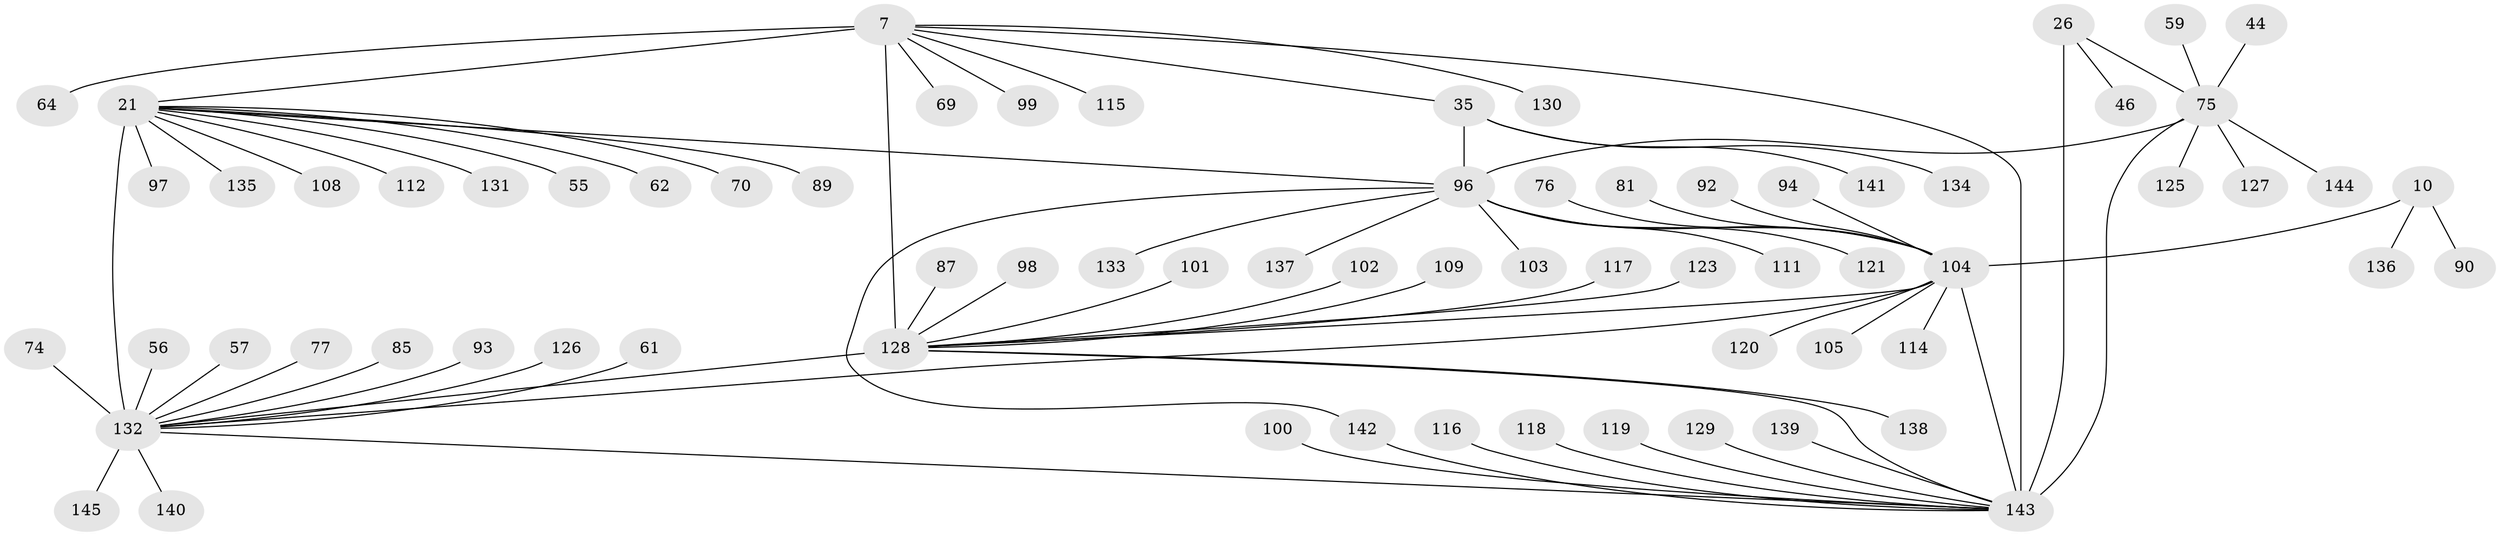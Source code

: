 // original degree distribution, {11: 0.013793103448275862, 9: 0.06206896551724138, 8: 0.034482758620689655, 12: 0.041379310344827586, 10: 0.05517241379310345, 7: 0.020689655172413793, 6: 0.013793103448275862, 3: 0.020689655172413793, 2: 0.11724137931034483, 1: 0.6137931034482759, 4: 0.006896551724137931}
// Generated by graph-tools (version 1.1) at 2025/54/03/09/25 04:54:41]
// undirected, 72 vertices, 81 edges
graph export_dot {
graph [start="1"]
  node [color=gray90,style=filled];
  7 [super="+2+4"];
  10 [super="+8"];
  21 [super="+19+17"];
  26 [super="+25"];
  35 [super="+31"];
  44;
  46;
  55;
  56;
  57;
  59;
  61;
  62 [super="+54"];
  64;
  69;
  70;
  74 [super="+37"];
  75 [super="+72+27"];
  76;
  77;
  81;
  85;
  87;
  89;
  90;
  92;
  93 [super="+36+60"];
  94;
  96 [super="+34+63+32+47+66+68+78+79+82+83"];
  97;
  98;
  99;
  100;
  101;
  102;
  103;
  104 [super="+71"];
  105;
  108;
  109;
  111;
  112;
  114;
  115;
  116;
  117;
  118;
  119 [super="+38"];
  120;
  121;
  123;
  125 [super="+122"];
  126;
  127;
  128 [super="+39+6+49+50+80"];
  129 [super="+124"];
  130;
  131;
  132 [super="+20+45"];
  133;
  134;
  135;
  136;
  137 [super="+88"];
  138;
  139;
  140 [super="+107"];
  141 [super="+91"];
  142 [super="+86"];
  143 [super="+110+28+51+113+42+58+73+84+95"];
  144;
  145;
  7 -- 69;
  7 -- 64;
  7 -- 35;
  7 -- 115;
  7 -- 128 [weight=12];
  7 -- 130;
  7 -- 99;
  7 -- 21;
  7 -- 143;
  10 -- 90;
  10 -- 136;
  10 -- 104 [weight=10];
  21 -- 131;
  21 -- 135;
  21 -- 97;
  21 -- 55;
  21 -- 62;
  21 -- 70;
  21 -- 108;
  21 -- 112;
  21 -- 89;
  21 -- 132 [weight=12];
  21 -- 96;
  26 -- 46;
  26 -- 143 [weight=6];
  26 -- 75 [weight=4];
  35 -- 134;
  35 -- 141;
  35 -- 96 [weight=10];
  44 -- 75;
  56 -- 132;
  57 -- 132;
  59 -- 75;
  61 -- 132;
  74 -- 132;
  75 -- 96;
  75 -- 143 [weight=6];
  75 -- 144;
  75 -- 125;
  75 -- 127;
  76 -- 104;
  77 -- 132;
  81 -- 104;
  85 -- 132;
  87 -- 128;
  92 -- 104;
  93 -- 132;
  94 -- 104;
  96 -- 103;
  96 -- 137;
  96 -- 142;
  96 -- 111;
  96 -- 121;
  96 -- 133;
  96 -- 104;
  98 -- 128;
  100 -- 143;
  101 -- 128;
  102 -- 128;
  104 -- 128 [weight=2];
  104 -- 132 [weight=2];
  104 -- 105;
  104 -- 143;
  104 -- 114;
  104 -- 120;
  109 -- 128;
  116 -- 143;
  117 -- 128;
  118 -- 143;
  119 -- 143;
  123 -- 128;
  126 -- 132;
  128 -- 132;
  128 -- 138;
  128 -- 143;
  129 -- 143;
  132 -- 140;
  132 -- 143 [weight=3];
  132 -- 145;
  139 -- 143;
  142 -- 143;
}
